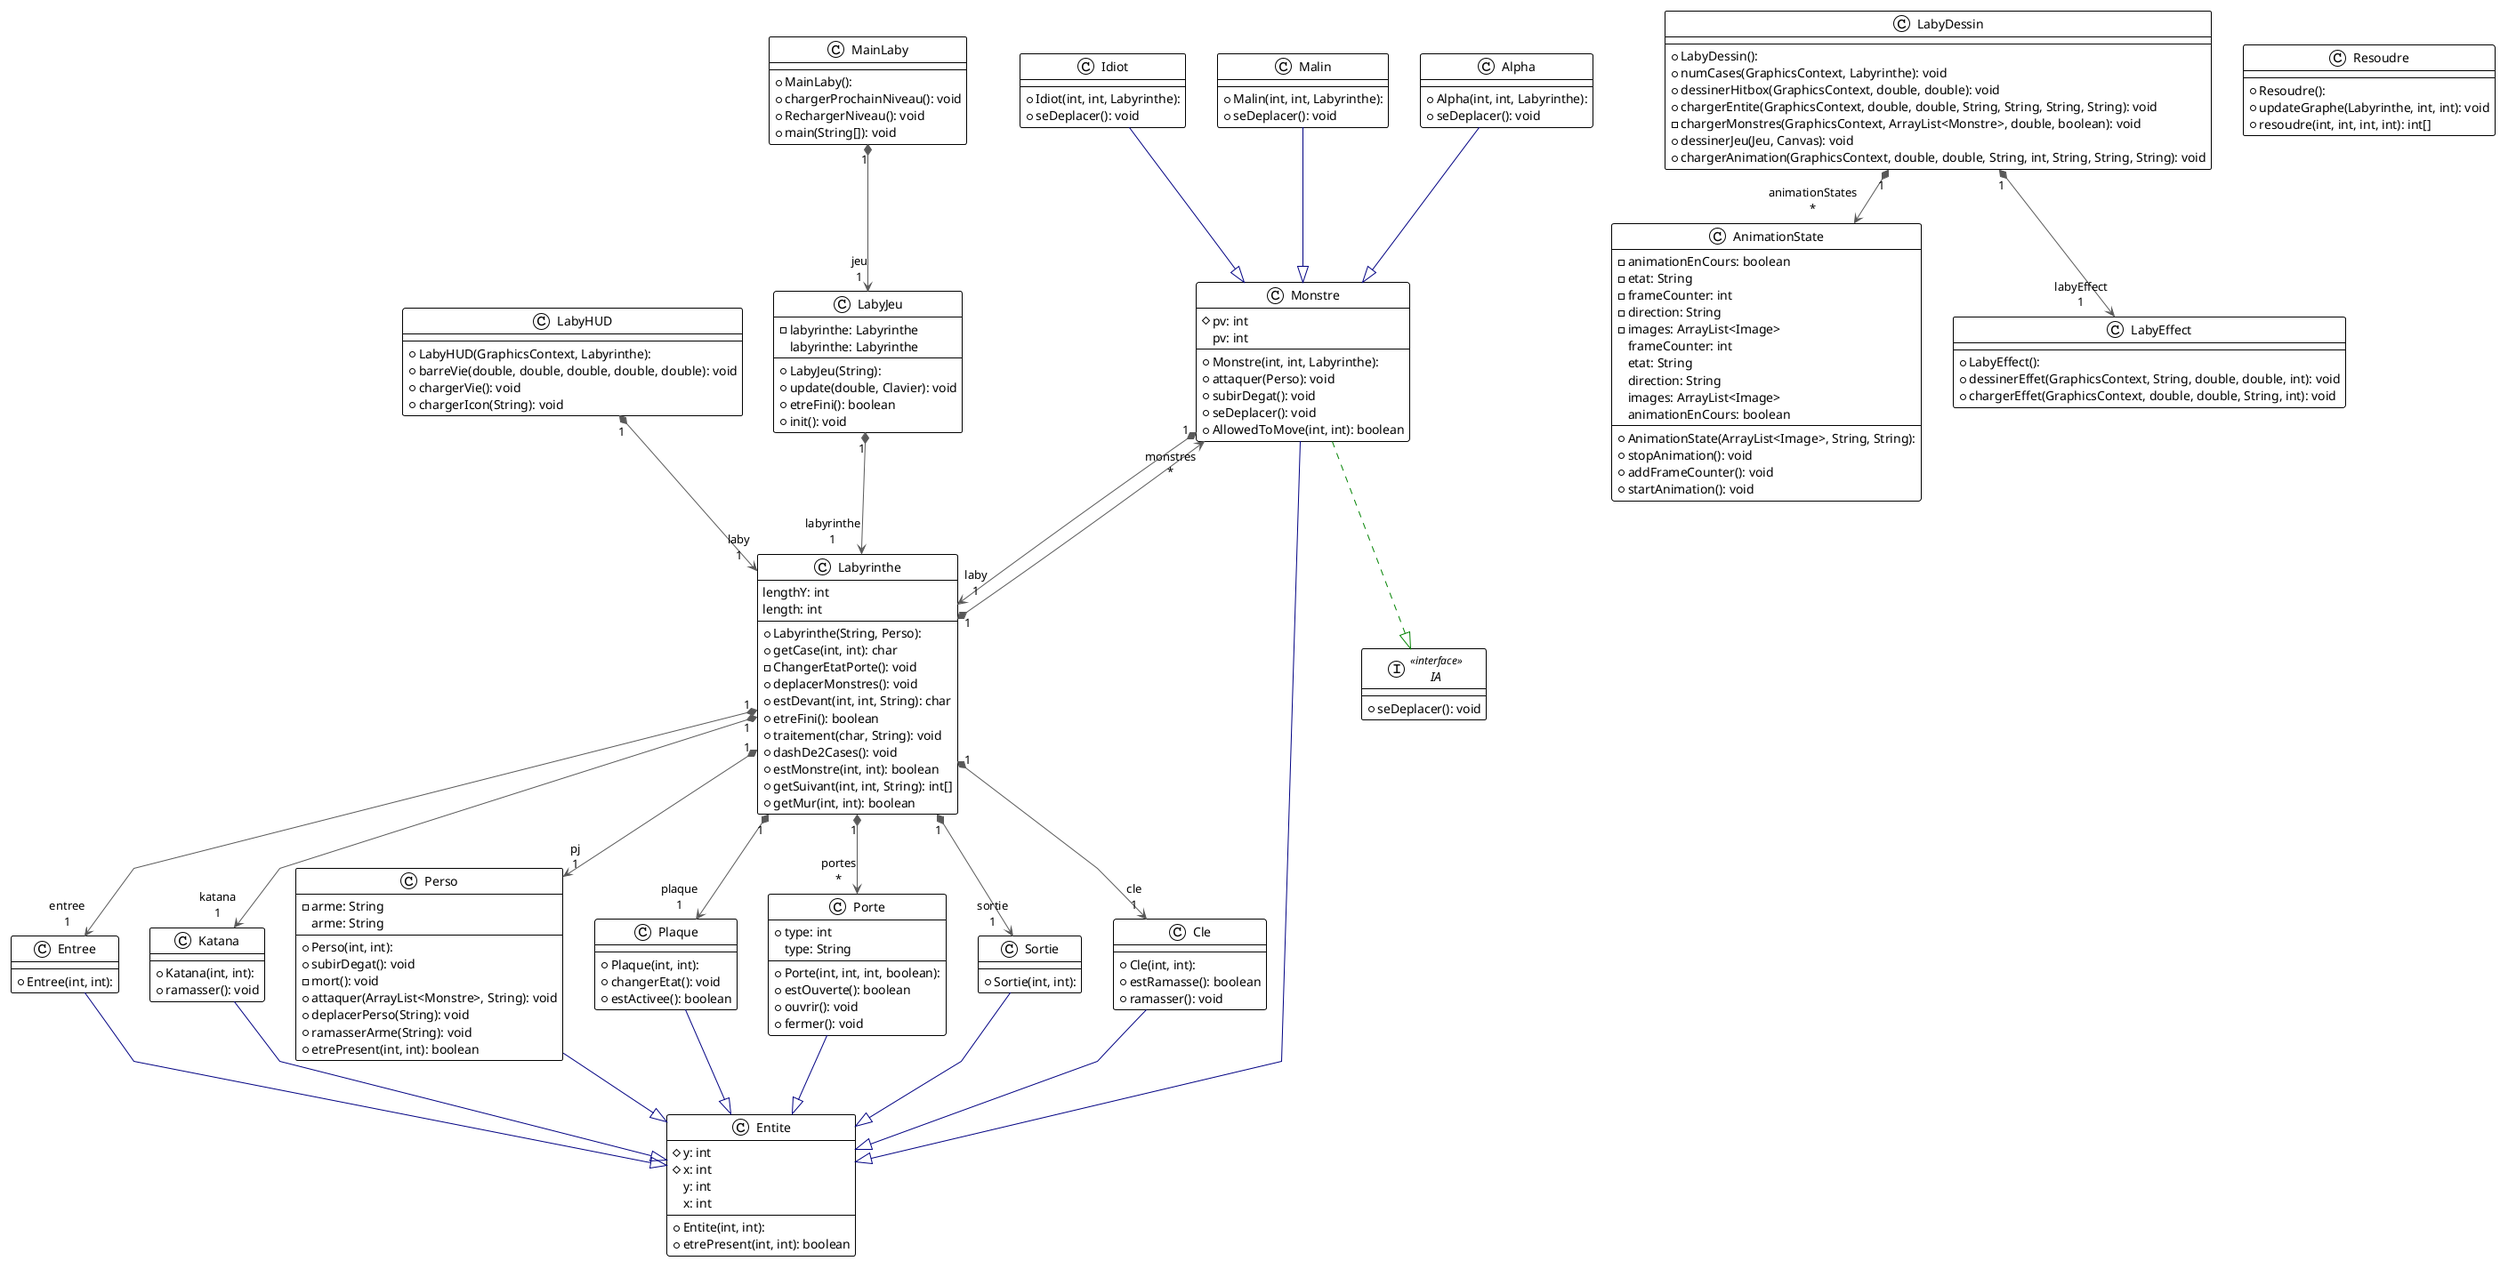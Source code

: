 @startuml

!theme plain
top to bottom direction
skinparam linetype polyline

class Alpha {
  + Alpha(int, int, Labyrinthe): 
  + seDeplacer(): void
}
class AnimationState {
  + AnimationState(ArrayList<Image>, String, String): 
  - animationEnCours: boolean
  - etat: String
  - frameCounter: int
  - direction: String
  - images: ArrayList<Image>
  + stopAnimation(): void
  + addFrameCounter(): void
  + startAnimation(): void
   frameCounter: int
   etat: String
   direction: String
   images: ArrayList<Image>
   animationEnCours: boolean
}
class Cle {
  + Cle(int, int): 
  + estRamasse(): boolean
  + ramasser(): void
}
class Entite {
  + Entite(int, int): 
  # y: int
  # x: int
  + etrePresent(int, int): boolean
   y: int
   x: int
}
class Entree {
  + Entree(int, int): 
}
interface IA << interface >> {
  + seDeplacer(): void
}
class Idiot {
  + Idiot(int, int, Labyrinthe): 
  + seDeplacer(): void
}
class Katana {
  + Katana(int, int): 
  + ramasser(): void
}
class LabyDessin {
  + LabyDessin(): 
  + numCases(GraphicsContext, Labyrinthe): void
  + dessinerHitbox(GraphicsContext, double, double): void
  + chargerEntite(GraphicsContext, double, double, String, String, String, String): void
  - chargerMonstres(GraphicsContext, ArrayList<Monstre>, double, boolean): void
  + dessinerJeu(Jeu, Canvas): void
  + chargerAnimation(GraphicsContext, double, double, String, int, String, String, String): void
}
class LabyEffect {
  + LabyEffect(): 
  + dessinerEffet(GraphicsContext, String, double, double, int): void
  + chargerEffet(GraphicsContext, double, double, String, int): void
}
class LabyHUD {
  + LabyHUD(GraphicsContext, Labyrinthe): 
  + barreVie(double, double, double, double, double): void
  + chargerVie(): void
  + chargerIcon(String): void
}
class LabyJeu {
  + LabyJeu(String): 
  - labyrinthe: Labyrinthe
  + update(double, Clavier): void
  + etreFini(): boolean
  + init(): void
   labyrinthe: Labyrinthe
}
class Labyrinthe {
  + Labyrinthe(String, Perso): 
  + getCase(int, int): char
  - ChangerEtatPorte(): void
  + deplacerMonstres(): void
  + estDevant(int, int, String): char
  + etreFini(): boolean
  + traitement(char, String): void
  + dashDe2Cases(): void
  + estMonstre(int, int): boolean
  + getSuivant(int, int, String): int[]
  + getMur(int, int): boolean
   lengthY: int
   length: int
}
class MainLaby {
  + MainLaby(): 
  + chargerProchainNiveau(): void
  + RechargerNiveau(): void
  + main(String[]): void
}
class Malin {
  + Malin(int, int, Labyrinthe): 
  + seDeplacer(): void
}
class Monstre {
  + Monstre(int, int, Labyrinthe): 
  # pv: int
  + attaquer(Perso): void
  + subirDegat(): void
  + seDeplacer(): void
  + AllowedToMove(int, int): boolean
   pv: int
}
class Perso {
  + Perso(int, int): 
  - arme: String
  + subirDegat(): void
  - mort(): void
  + attaquer(ArrayList<Monstre>, String): void
  + deplacerPerso(String): void
  + ramasserArme(String): void
  + etrePresent(int, int): boolean
   arme: String
}
class Plaque {
  + Plaque(int, int): 
  + changerEtat(): void
  + estActivee(): boolean
}
class Porte {
  + Porte(int, int, int, boolean): 
  + type: int
  + estOuverte(): boolean
  + ouvrir(): void
  + fermer(): void
   type: String
}
class Resoudre {
  + Resoudre(): 
  + updateGraphe(Labyrinthe, int, int): void
  + resoudre(int, int, int, int): int[]
}
class Sortie {
  + Sortie(int, int): 
}

Alpha           -[#000082,plain]-^  Monstre        
Cle             -[#000082,plain]-^  Entite         
Entree          -[#000082,plain]-^  Entite         
Idiot           -[#000082,plain]-^  Monstre        
Katana          -[#000082,plain]-^  Entite         
LabyDessin     "1" *-[#595959,plain]-> "animationStates\n*" AnimationState 
LabyDessin     "1" *-[#595959,plain]-> "labyEffect\n1" LabyEffect     
LabyHUD        "1" *-[#595959,plain]-> "laby\n1" Labyrinthe     
LabyJeu        "1" *-[#595959,plain]-> "labyrinthe\n1" Labyrinthe     
Labyrinthe     "1" *-[#595959,plain]-> "cle\n1" Cle            
Labyrinthe     "1" *-[#595959,plain]-> "entree\n1" Entree         
Labyrinthe     "1" *-[#595959,plain]-> "katana\n1" Katana         
Labyrinthe     "1" *-[#595959,plain]-> "monstres\n*" Monstre        
Labyrinthe     "1" *-[#595959,plain]-> "pj\n1" Perso          
Labyrinthe     "1" *-[#595959,plain]-> "plaque\n1" Plaque         
Labyrinthe     "1" *-[#595959,plain]-> "portes\n*" Porte          
Labyrinthe     "1" *-[#595959,plain]-> "sortie\n1" Sortie         
MainLaby       "1" *-[#595959,plain]-> "jeu\n1" LabyJeu        
Malin           -[#000082,plain]-^  Monstre        
Monstre         -[#000082,plain]-^  Entite         
Monstre         -[#008200,dashed]-^  IA             
Monstre        "1" *-[#595959,plain]-> "laby\n1" Labyrinthe     
Perso           -[#000082,plain]-^  Entite         
Plaque          -[#000082,plain]-^  Entite         
Porte           -[#000082,plain]-^  Entite         
Sortie          -[#000082,plain]-^  Entite         
@enduml
